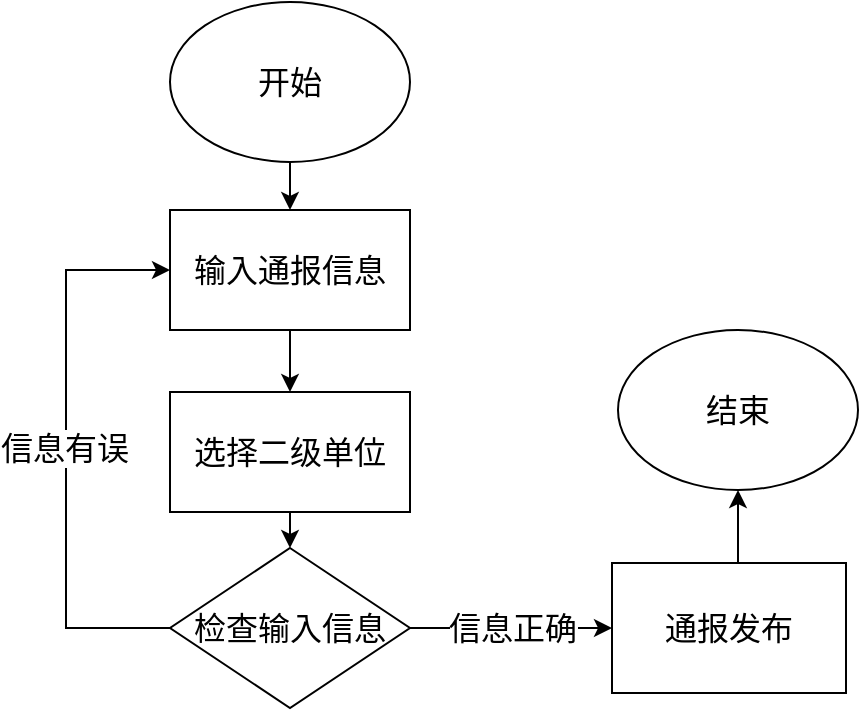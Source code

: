 <mxfile version="24.4.10" type="github">
  <diagram name="第 1 页" id="Ep0YGoqNgpDX50HDhVrA">
    <mxGraphModel dx="1050" dy="522" grid="1" gridSize="13" guides="1" tooltips="1" connect="1" arrows="1" fold="1" page="1" pageScale="1" pageWidth="827" pageHeight="1169" math="0" shadow="0">
      <root>
        <mxCell id="0" />
        <mxCell id="1" parent="0" />
        <mxCell id="O3-8xHCt9tBEg5hzjREE-3" style="edgeStyle=orthogonalEdgeStyle;rounded=0;orthogonalLoop=1;jettySize=auto;html=1;entryX=0.5;entryY=0;entryDx=0;entryDy=0;" edge="1" parent="1" source="O3-8xHCt9tBEg5hzjREE-1" target="O3-8xHCt9tBEg5hzjREE-2">
          <mxGeometry relative="1" as="geometry" />
        </mxCell>
        <mxCell id="O3-8xHCt9tBEg5hzjREE-1" value="&lt;font style=&quot;font-size: 16px;&quot;&gt;开始&lt;/font&gt;" style="ellipse;whiteSpace=wrap;html=1;" vertex="1" parent="1">
          <mxGeometry x="130" y="26" width="120" height="80" as="geometry" />
        </mxCell>
        <mxCell id="O3-8xHCt9tBEg5hzjREE-4" style="edgeStyle=orthogonalEdgeStyle;rounded=0;orthogonalLoop=1;jettySize=auto;html=1;exitX=0.5;exitY=1;exitDx=0;exitDy=0;entryX=0.5;entryY=0;entryDx=0;entryDy=0;" edge="1" parent="1" source="O3-8xHCt9tBEg5hzjREE-2" target="O3-8xHCt9tBEg5hzjREE-5">
          <mxGeometry relative="1" as="geometry">
            <mxPoint x="190" y="260" as="targetPoint" />
          </mxGeometry>
        </mxCell>
        <mxCell id="O3-8xHCt9tBEg5hzjREE-2" value="&lt;font style=&quot;font-size: 16px;&quot;&gt;输入通报信息&lt;/font&gt;" style="rounded=0;whiteSpace=wrap;html=1;" vertex="1" parent="1">
          <mxGeometry x="130" y="130" width="120" height="60" as="geometry" />
        </mxCell>
        <mxCell id="O3-8xHCt9tBEg5hzjREE-8" style="edgeStyle=orthogonalEdgeStyle;rounded=0;orthogonalLoop=1;jettySize=auto;html=1;exitX=0.5;exitY=1;exitDx=0;exitDy=0;entryX=0.5;entryY=0;entryDx=0;entryDy=0;" edge="1" parent="1" source="O3-8xHCt9tBEg5hzjREE-5" target="O3-8xHCt9tBEg5hzjREE-7">
          <mxGeometry relative="1" as="geometry" />
        </mxCell>
        <mxCell id="O3-8xHCt9tBEg5hzjREE-5" value="&lt;font style=&quot;font-size: 16px;&quot;&gt;选择二级单位&lt;/font&gt;" style="rounded=0;whiteSpace=wrap;html=1;" vertex="1" parent="1">
          <mxGeometry x="130" y="221" width="120" height="60" as="geometry" />
        </mxCell>
        <mxCell id="O3-8xHCt9tBEg5hzjREE-17" style="edgeStyle=orthogonalEdgeStyle;rounded=0;orthogonalLoop=1;jettySize=auto;html=1;exitX=0;exitY=0.5;exitDx=0;exitDy=0;entryX=0;entryY=0.5;entryDx=0;entryDy=0;fontSize=16;" edge="1" parent="1" source="O3-8xHCt9tBEg5hzjREE-7" target="O3-8xHCt9tBEg5hzjREE-2">
          <mxGeometry relative="1" as="geometry">
            <mxPoint x="98" y="160" as="targetPoint" />
            <mxPoint x="98" y="339" as="sourcePoint" />
            <Array as="points">
              <mxPoint x="78" y="339" />
              <mxPoint x="78" y="160" />
            </Array>
          </mxGeometry>
        </mxCell>
        <mxCell id="O3-8xHCt9tBEg5hzjREE-18" value="&lt;font style=&quot;font-size: 16px;&quot;&gt;信息有误&lt;/font&gt;" style="edgeLabel;html=1;align=center;verticalAlign=middle;resizable=0;points=[];" vertex="1" connectable="0" parent="O3-8xHCt9tBEg5hzjREE-17">
          <mxGeometry x="0.006" y="1" relative="1" as="geometry">
            <mxPoint as="offset" />
          </mxGeometry>
        </mxCell>
        <mxCell id="O3-8xHCt9tBEg5hzjREE-19" style="edgeStyle=orthogonalEdgeStyle;rounded=0;orthogonalLoop=1;jettySize=auto;html=1;exitX=1;exitY=0.5;exitDx=0;exitDy=0;" edge="1" parent="1" source="O3-8xHCt9tBEg5hzjREE-7" target="O3-8xHCt9tBEg5hzjREE-13">
          <mxGeometry relative="1" as="geometry" />
        </mxCell>
        <mxCell id="O3-8xHCt9tBEg5hzjREE-20" value="&lt;font style=&quot;font-size: 16px;&quot;&gt;信息正确&lt;/font&gt;" style="edgeLabel;html=1;align=center;verticalAlign=middle;resizable=0;points=[];" vertex="1" connectable="0" parent="O3-8xHCt9tBEg5hzjREE-19">
          <mxGeometry relative="1" as="geometry">
            <mxPoint as="offset" />
          </mxGeometry>
        </mxCell>
        <mxCell id="O3-8xHCt9tBEg5hzjREE-7" value="&lt;font style=&quot;font-size: 16px;&quot;&gt;检查输入信息&lt;/font&gt;" style="rhombus;whiteSpace=wrap;html=1;" vertex="1" parent="1">
          <mxGeometry x="130" y="299" width="120" height="80" as="geometry" />
        </mxCell>
        <mxCell id="O3-8xHCt9tBEg5hzjREE-22" style="edgeStyle=orthogonalEdgeStyle;rounded=0;orthogonalLoop=1;jettySize=auto;html=1;exitX=0.5;exitY=0;exitDx=0;exitDy=0;entryX=0.5;entryY=1;entryDx=0;entryDy=0;" edge="1" parent="1" source="O3-8xHCt9tBEg5hzjREE-13" target="O3-8xHCt9tBEg5hzjREE-16">
          <mxGeometry relative="1" as="geometry" />
        </mxCell>
        <mxCell id="O3-8xHCt9tBEg5hzjREE-13" value="&lt;font style=&quot;font-size: 16px;&quot;&gt;通报发布&lt;/font&gt;" style="rounded=0;whiteSpace=wrap;html=1;verticalAlign=middle;" vertex="1" parent="1">
          <mxGeometry x="351" y="306.5" width="117" height="65" as="geometry" />
        </mxCell>
        <mxCell id="O3-8xHCt9tBEg5hzjREE-16" value="&lt;font style=&quot;font-size: 16px;&quot;&gt;结束&lt;/font&gt;" style="ellipse;whiteSpace=wrap;html=1;" vertex="1" parent="1">
          <mxGeometry x="354" y="190" width="120" height="80" as="geometry" />
        </mxCell>
      </root>
    </mxGraphModel>
  </diagram>
</mxfile>
